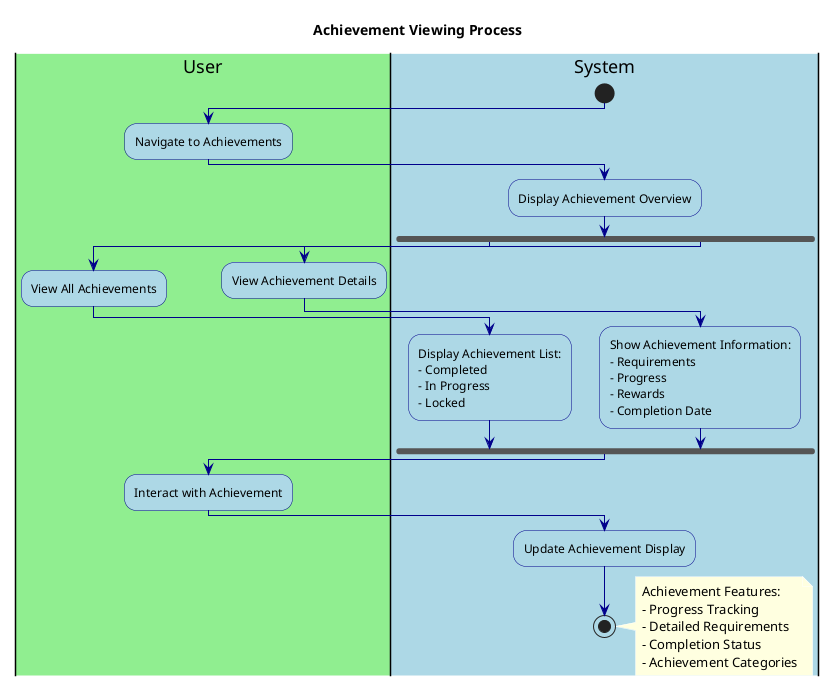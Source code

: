 @startuml AchievementViewing

' Styling
skinparam backgroundColor white
skinparam activity {
    BackgroundColor LightBlue
    BorderColor DarkBlue
    FontColor Black
}
skinparam arrow {
    Color DarkBlue
    FontColor Black
}
skinparam note {
    BackgroundColor LightYellow
    BorderColor DarkYellow
    FontColor Black
}

title Achievement Viewing Process

|#LightGreen|User|
|#LightBlue|System|

start

|User|
:Navigate to Achievements;

|System|
:Display Achievement Overview;

fork
  |User|
  :View All Achievements;
  
  |System|
  :Display Achievement List:
  - Completed
  - In Progress
  - Locked;
fork again
  |User|
  :View Achievement Details;
  
  |System|
  :Show Achievement Information:
  - Requirements
  - Progress
  - Rewards
  - Completion Date;
end fork

|User|
:Interact with Achievement;

|System|
:Update Achievement Display;

stop

note right
  Achievement Features:
  - Progress Tracking
  - Detailed Requirements
  - Completion Status
  - Achievement Categories
end note

@enduml 